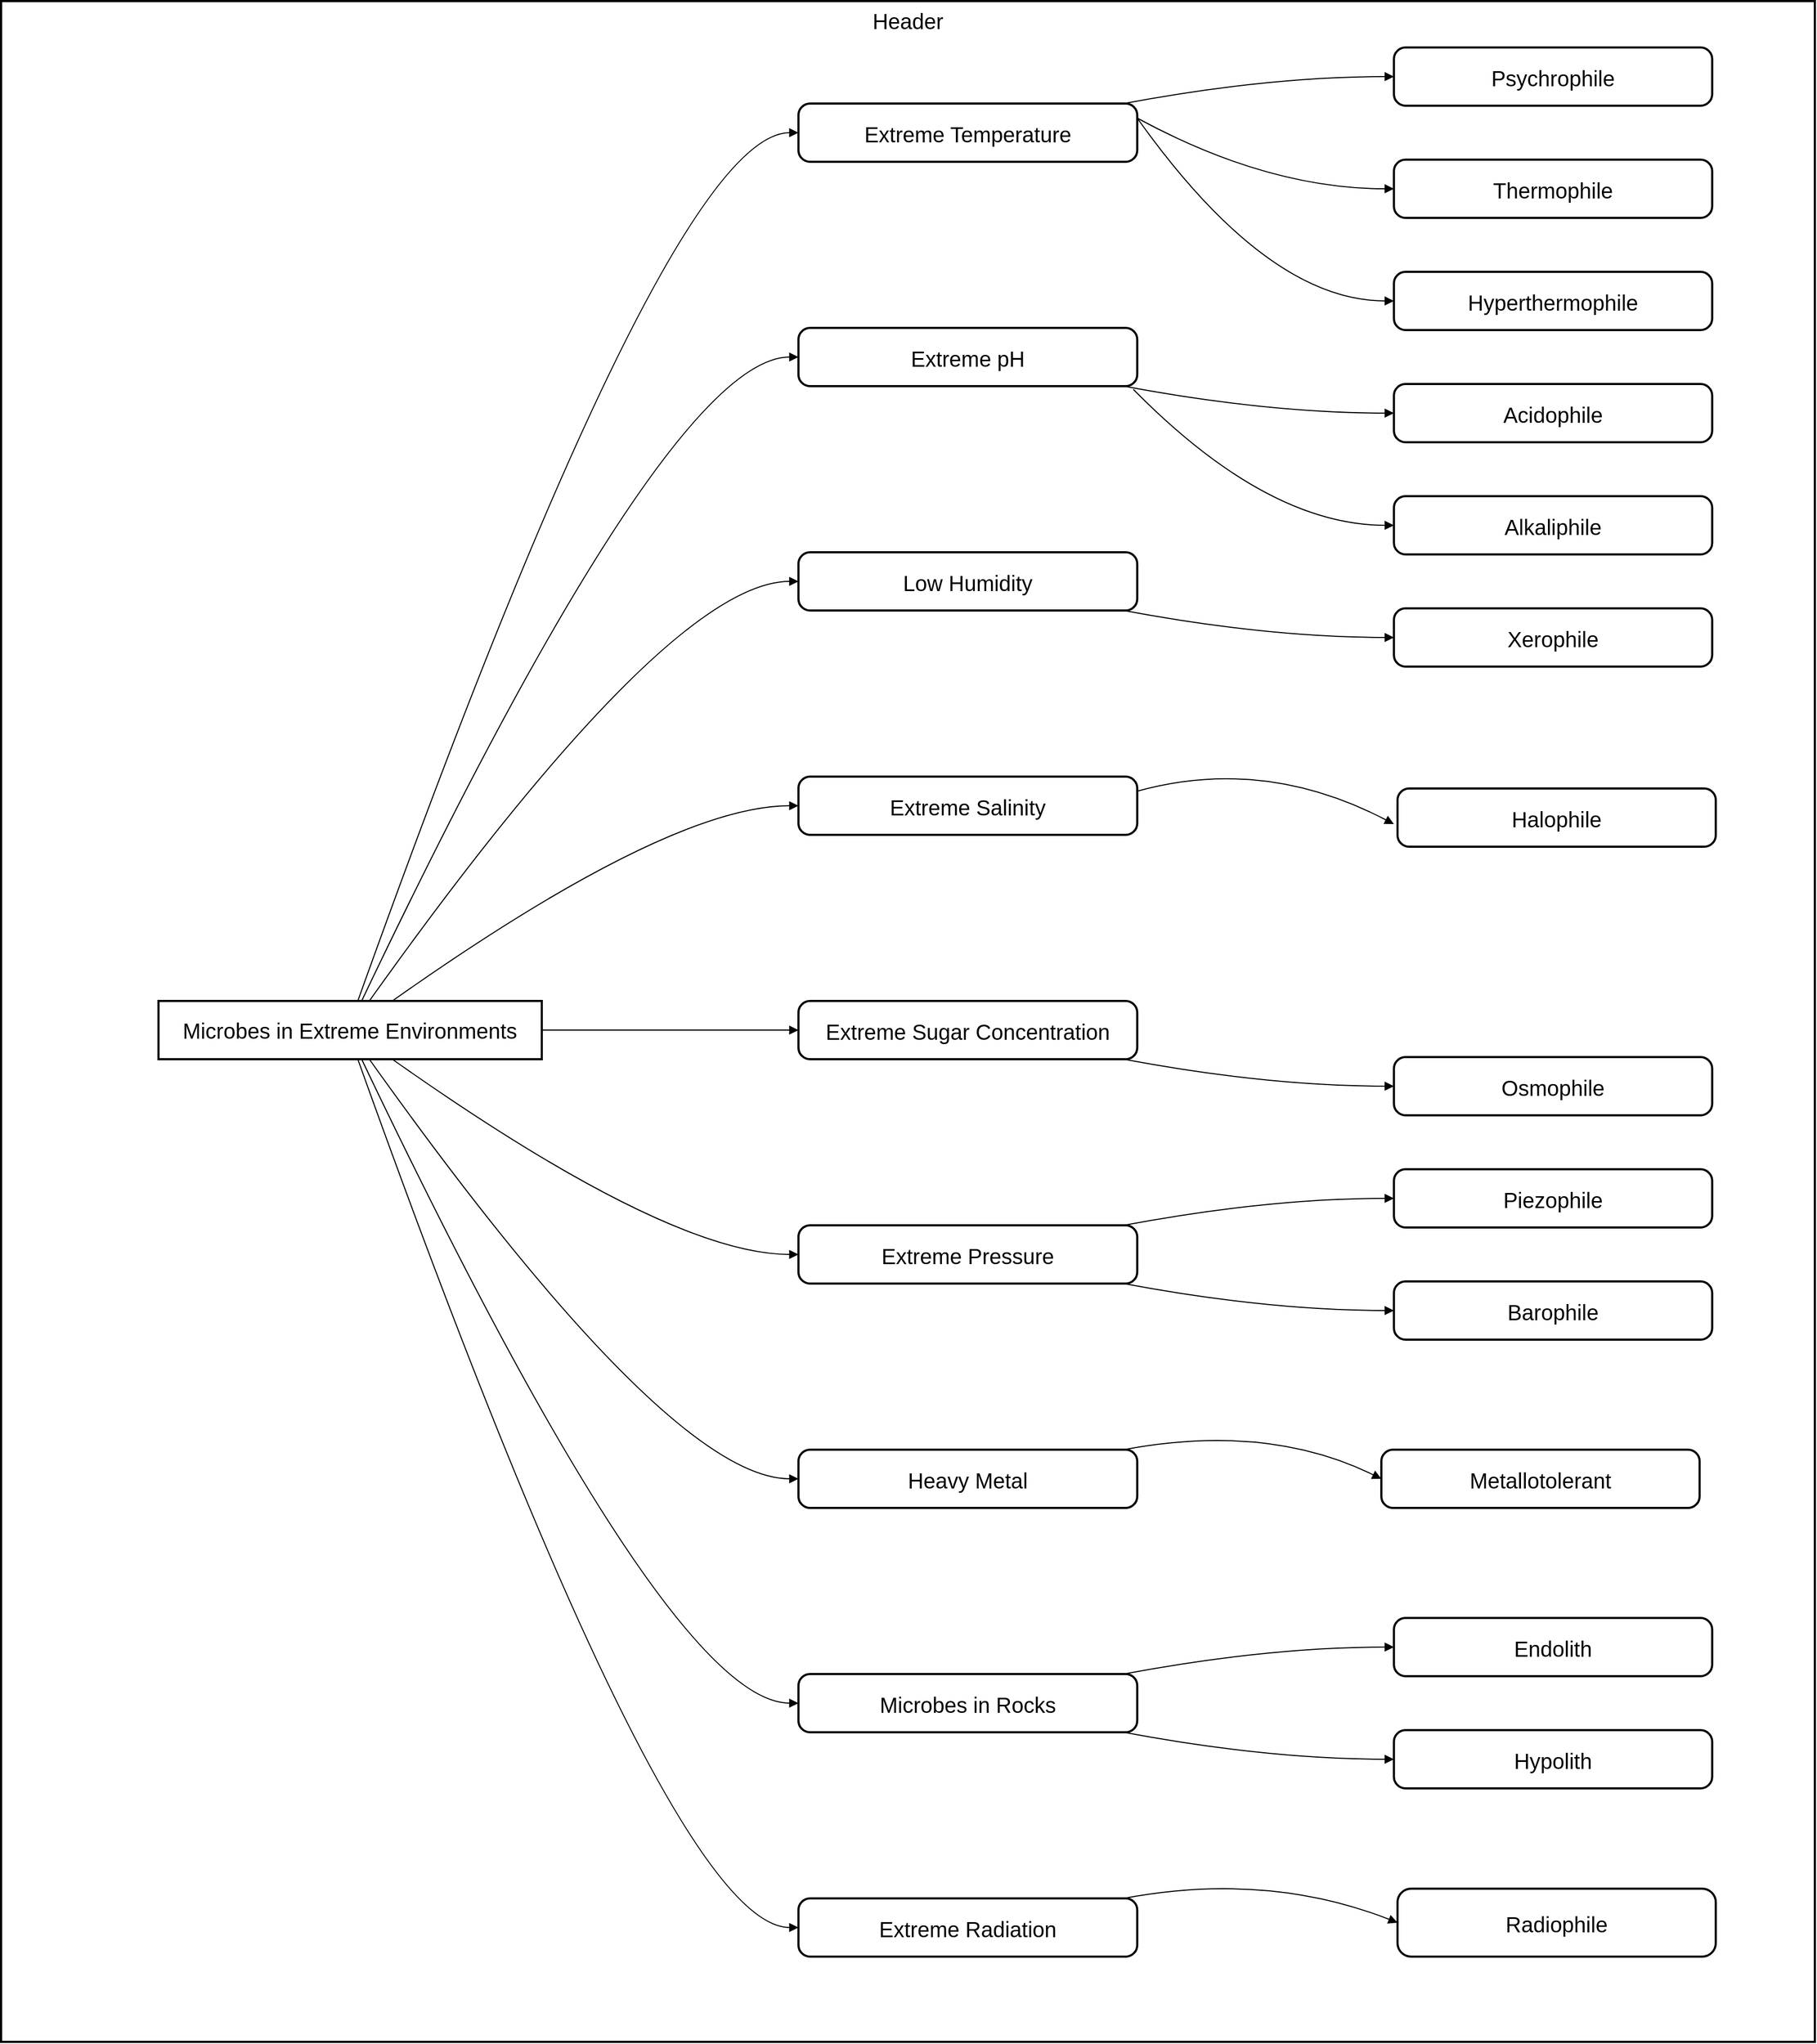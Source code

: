 <mxfile version="26.1.3">
  <diagram name="Page-1" id="1cxbnADfRglhzpuQFdE1">
    <mxGraphModel dx="3056" dy="2251" grid="1" gridSize="10" guides="1" tooltips="1" connect="1" arrows="1" fold="1" page="1" pageScale="1" pageWidth="850" pageHeight="1100" math="0" shadow="0">
      <root>
        <mxCell id="0" />
        <mxCell id="1" parent="0" />
        <mxCell id="2" value="Header" style="whiteSpace=wrap;strokeWidth=2;verticalAlign=top;fontSize=20;" parent="1" vertex="1">
          <mxGeometry x="-20" width="1682" height="1892" as="geometry" />
        </mxCell>
        <mxCell id="3" value="Microbes in Extreme Environments" style="whiteSpace=wrap;strokeWidth=2;fontSize=20;" parent="2" vertex="1">
          <mxGeometry x="145.985" y="927" width="355.442" height="54" as="geometry" />
        </mxCell>
        <mxCell id="4" value="Extreme Temperature" style="rounded=1;arcSize=20;strokeWidth=2;fontSize=20;" parent="2" vertex="1">
          <mxGeometry x="739.445" y="95" width="314.185" height="54" as="geometry" />
        </mxCell>
        <mxCell id="5" value="Psychrophile" style="rounded=1;arcSize=20;strokeWidth=2;fontSize=20;" parent="2" vertex="1">
          <mxGeometry x="1291.649" y="43" width="295.143" height="54" as="geometry" />
        </mxCell>
        <mxCell id="6" value="Thermophile" style="rounded=1;arcSize=20;strokeWidth=2;fontSize=20;" parent="2" vertex="1">
          <mxGeometry x="1291.649" y="147" width="295.143" height="54" as="geometry" />
        </mxCell>
        <mxCell id="7" value="Extreme pH" style="rounded=1;arcSize=20;strokeWidth=2;fontSize=20;" parent="2" vertex="1">
          <mxGeometry x="739.445" y="303" width="314.185" height="54" as="geometry" />
        </mxCell>
        <mxCell id="8" value="Hyperthermophile" style="rounded=1;arcSize=20;strokeWidth=2;fontSize=20;" parent="2" vertex="1">
          <mxGeometry x="1291.649" y="251" width="295.143" height="54" as="geometry" />
        </mxCell>
        <mxCell id="9" value="Acidophile" style="rounded=1;arcSize=20;strokeWidth=2;fontSize=20;" parent="2" vertex="1">
          <mxGeometry x="1291.649" y="355" width="295.143" height="54" as="geometry" />
        </mxCell>
        <mxCell id="10" value="Low Humidity" style="rounded=1;arcSize=20;strokeWidth=2;fontSize=20;" parent="2" vertex="1">
          <mxGeometry x="739.445" y="511" width="314.185" height="54" as="geometry" />
        </mxCell>
        <mxCell id="11" value="Alkaliphile" style="rounded=1;arcSize=20;strokeWidth=2;fontSize=20;" parent="2" vertex="1">
          <mxGeometry x="1291.649" y="459" width="295.143" height="54" as="geometry" />
        </mxCell>
        <mxCell id="12" value="Xerophile" style="rounded=1;arcSize=20;strokeWidth=2;fontSize=20;" parent="2" vertex="1">
          <mxGeometry x="1291.649" y="563" width="295.143" height="54" as="geometry" />
        </mxCell>
        <mxCell id="13" value="Extreme Salinity" style="rounded=1;arcSize=20;strokeWidth=2;fontSize=20;" parent="2" vertex="1">
          <mxGeometry x="739.445" y="719" width="314.185" height="54" as="geometry" />
        </mxCell>
        <mxCell id="14" value="Halophile" style="rounded=1;arcSize=20;strokeWidth=2;fontSize=20;" parent="2" vertex="1">
          <mxGeometry x="1294.999" y="730" width="295.143" height="54" as="geometry" />
        </mxCell>
        <mxCell id="16" value="Extreme Sugar Concentration" style="rounded=1;arcSize=20;strokeWidth=2;fontSize=20;" parent="2" vertex="1">
          <mxGeometry x="739.445" y="927" width="314.185" height="54" as="geometry" />
        </mxCell>
        <mxCell id="18" value="Osmophile" style="rounded=1;arcSize=20;strokeWidth=2;fontSize=20;" parent="2" vertex="1">
          <mxGeometry x="1291.649" y="979" width="295.143" height="54" as="geometry" />
        </mxCell>
        <mxCell id="19" value="Extreme Pressure" style="rounded=1;arcSize=20;strokeWidth=2;fontSize=20;" parent="2" vertex="1">
          <mxGeometry x="739.445" y="1135" width="314.185" height="54" as="geometry" />
        </mxCell>
        <mxCell id="20" value="Piezophile" style="rounded=1;arcSize=20;strokeWidth=2;fontSize=20;" parent="2" vertex="1">
          <mxGeometry x="1291.649" y="1083" width="295.143" height="54" as="geometry" />
        </mxCell>
        <mxCell id="21" value="Barophile" style="rounded=1;arcSize=20;strokeWidth=2;fontSize=20;" parent="2" vertex="1">
          <mxGeometry x="1291.649" y="1187" width="295.143" height="54" as="geometry" />
        </mxCell>
        <mxCell id="22" value="Heavy Metal" style="rounded=1;arcSize=20;strokeWidth=2;fontSize=20;" parent="2" vertex="1">
          <mxGeometry x="739.445" y="1343" width="314.185" height="54" as="geometry" />
        </mxCell>
        <mxCell id="23" value="Metallotolerant" style="rounded=1;arcSize=20;strokeWidth=2;fontSize=20;" parent="2" vertex="1">
          <mxGeometry x="1279.999" y="1343" width="295.143" height="54" as="geometry" />
        </mxCell>
        <mxCell id="25" value="Microbes in Rocks" style="rounded=1;arcSize=20;strokeWidth=2;fontSize=20;" parent="2" vertex="1">
          <mxGeometry x="739.445" y="1551" width="314.185" height="54" as="geometry" />
        </mxCell>
        <mxCell id="26" value="Endolith" style="rounded=1;arcSize=20;strokeWidth=2;fontSize=20;" parent="2" vertex="1">
          <mxGeometry x="1291.649" y="1499" width="295.143" height="54" as="geometry" />
        </mxCell>
        <mxCell id="27" value="Hypolith" style="rounded=1;arcSize=20;strokeWidth=2;fontSize=20;" parent="2" vertex="1">
          <mxGeometry x="1291.649" y="1603" width="295.143" height="54" as="geometry" />
        </mxCell>
        <mxCell id="28" value="Extreme Radiation " style="rounded=1;arcSize=20;strokeWidth=2;fontSize=20;" parent="2" vertex="1">
          <mxGeometry x="739.445" y="1759" width="314.185" height="54" as="geometry" />
        </mxCell>
        <mxCell id="29" value="Radiophile" style="rounded=1;arcSize=20;strokeWidth=2;fontSize=20;" parent="2" vertex="1">
          <mxGeometry x="1295" y="1750" width="295.14" height="63" as="geometry" />
        </mxCell>
        <mxCell id="31" value="" style="curved=1;startArrow=none;endArrow=block;exitX=0.52;exitY=0;entryX=0;entryY=0.5;" parent="2" source="3" target="4" edge="1">
          <mxGeometry relative="1" as="geometry">
            <Array as="points">
              <mxPoint x="618.849" y="122" />
            </Array>
          </mxGeometry>
        </mxCell>
        <mxCell id="32" value="" style="curved=1;startArrow=none;endArrow=block;exitX=0.96;exitY=0;entryX=0;entryY=0.5;" parent="2" source="4" target="5" edge="1">
          <mxGeometry relative="1" as="geometry">
            <Array as="points">
              <mxPoint x="1174.226" y="70" />
            </Array>
          </mxGeometry>
        </mxCell>
        <mxCell id="33" value="" style="curved=1;startArrow=none;endArrow=block;exitX=1;exitY=0.25;entryX=0;entryY=0.5;exitDx=0;exitDy=0;" parent="2" source="4" target="6" edge="1">
          <mxGeometry relative="1" as="geometry">
            <Array as="points">
              <mxPoint x="1174.226" y="174" />
            </Array>
          </mxGeometry>
        </mxCell>
        <mxCell id="34" value="" style="curved=1;startArrow=none;endArrow=block;exitX=0.53;exitY=0;entryX=0;entryY=0.5;" parent="2" source="3" target="7" edge="1">
          <mxGeometry relative="1" as="geometry">
            <Array as="points">
              <mxPoint x="618.849" y="330" />
            </Array>
          </mxGeometry>
        </mxCell>
        <mxCell id="35" value="" style="curved=1;startArrow=none;endArrow=block;entryX=0;entryY=0.5;exitX=1;exitY=0.25;exitDx=0;exitDy=0;" parent="2" source="4" target="8" edge="1">
          <mxGeometry relative="1" as="geometry">
            <Array as="points">
              <mxPoint x="1174.226" y="278" />
            </Array>
          </mxGeometry>
        </mxCell>
        <mxCell id="36" value="" style="curved=1;startArrow=none;endArrow=block;exitX=0.96;exitY=1;entryX=0;entryY=0.5;" parent="2" source="7" target="9" edge="1">
          <mxGeometry relative="1" as="geometry">
            <Array as="points">
              <mxPoint x="1174.226" y="382" />
            </Array>
          </mxGeometry>
        </mxCell>
        <mxCell id="37" value="" style="curved=1;startArrow=none;endArrow=block;exitX=0.55;exitY=0;entryX=0;entryY=0.5;" parent="2" source="3" target="10" edge="1">
          <mxGeometry relative="1" as="geometry">
            <Array as="points">
              <mxPoint x="618.849" y="538" />
            </Array>
          </mxGeometry>
        </mxCell>
        <mxCell id="38" value="" style="curved=1;startArrow=none;endArrow=block;entryX=0;entryY=0.5;" parent="2" target="11" edge="1">
          <mxGeometry relative="1" as="geometry">
            <Array as="points">
              <mxPoint x="1174.226" y="486" />
            </Array>
            <mxPoint x="1050" y="360" as="sourcePoint" />
          </mxGeometry>
        </mxCell>
        <mxCell id="39" value="" style="curved=1;startArrow=none;endArrow=block;exitX=0.96;exitY=1;entryX=0;entryY=0.5;" parent="2" source="10" target="12" edge="1">
          <mxGeometry relative="1" as="geometry">
            <Array as="points">
              <mxPoint x="1174.226" y="590" />
            </Array>
          </mxGeometry>
        </mxCell>
        <mxCell id="40" value="" style="curved=1;startArrow=none;endArrow=block;exitX=0.61;exitY=0;entryX=0;entryY=0.5;" parent="2" source="3" target="13" edge="1">
          <mxGeometry relative="1" as="geometry">
            <Array as="points">
              <mxPoint x="618.849" y="746" />
            </Array>
          </mxGeometry>
        </mxCell>
        <mxCell id="41" value="" style="curved=1;startArrow=none;endArrow=block;entryX=0;entryY=0.5;exitX=1;exitY=0.25;exitDx=0;exitDy=0;" parent="2" source="13" edge="1">
          <mxGeometry relative="1" as="geometry">
            <Array as="points">
              <mxPoint x="1170.876" y="700" />
            </Array>
            <mxPoint x="1037.713" y="725" as="sourcePoint" />
            <mxPoint x="1291.649" y="763" as="targetPoint" />
          </mxGeometry>
        </mxCell>
        <mxCell id="43" value="" style="curved=1;startArrow=none;endArrow=block;exitX=1;exitY=0.5;entryX=0;entryY=0.5;" parent="2" source="3" target="16" edge="1">
          <mxGeometry relative="1" as="geometry">
            <Array as="points" />
          </mxGeometry>
        </mxCell>
        <mxCell id="45" value="" style="curved=1;startArrow=none;endArrow=block;exitX=0.96;exitY=1;entryX=0;entryY=0.5;" parent="2" source="16" target="18" edge="1">
          <mxGeometry relative="1" as="geometry">
            <Array as="points">
              <mxPoint x="1174.226" y="1006" />
            </Array>
          </mxGeometry>
        </mxCell>
        <mxCell id="46" value="" style="curved=1;startArrow=none;endArrow=block;exitX=0.61;exitY=1;entryX=0;entryY=0.5;" parent="2" source="3" target="19" edge="1">
          <mxGeometry relative="1" as="geometry">
            <Array as="points">
              <mxPoint x="618.849" y="1162" />
            </Array>
          </mxGeometry>
        </mxCell>
        <mxCell id="47" value="" style="curved=1;startArrow=none;endArrow=block;exitX=0.96;exitY=0;entryX=0;entryY=0.5;" parent="2" source="19" target="20" edge="1">
          <mxGeometry relative="1" as="geometry">
            <Array as="points">
              <mxPoint x="1174.226" y="1110" />
            </Array>
          </mxGeometry>
        </mxCell>
        <mxCell id="48" value="" style="curved=1;startArrow=none;endArrow=block;exitX=0.96;exitY=1;entryX=0;entryY=0.5;" parent="2" source="19" target="21" edge="1">
          <mxGeometry relative="1" as="geometry">
            <Array as="points">
              <mxPoint x="1174.226" y="1214" />
            </Array>
          </mxGeometry>
        </mxCell>
        <mxCell id="49" value="" style="curved=1;startArrow=none;endArrow=block;exitX=0.55;exitY=1;entryX=0;entryY=0.5;" parent="2" source="3" target="22" edge="1">
          <mxGeometry relative="1" as="geometry">
            <Array as="points">
              <mxPoint x="618.849" y="1370" />
            </Array>
          </mxGeometry>
        </mxCell>
        <mxCell id="50" value="" style="curved=1;startArrow=none;endArrow=block;exitX=0.96;exitY=0;entryX=0;entryY=0.5;" parent="2" source="22" target="23" edge="1">
          <mxGeometry relative="1" as="geometry">
            <Array as="points">
              <mxPoint x="1174.226" y="1318" />
            </Array>
          </mxGeometry>
        </mxCell>
        <mxCell id="52" value="" style="curved=1;startArrow=none;endArrow=block;exitX=0.53;exitY=1;entryX=0;entryY=0.5;" parent="2" source="3" target="25" edge="1">
          <mxGeometry relative="1" as="geometry">
            <Array as="points">
              <mxPoint x="618.849" y="1578" />
            </Array>
          </mxGeometry>
        </mxCell>
        <mxCell id="53" value="" style="curved=1;startArrow=none;endArrow=block;exitX=0.96;exitY=0;entryX=0;entryY=0.5;" parent="2" source="25" target="26" edge="1">
          <mxGeometry relative="1" as="geometry">
            <Array as="points">
              <mxPoint x="1174.226" y="1526" />
            </Array>
          </mxGeometry>
        </mxCell>
        <mxCell id="54" value="" style="curved=1;startArrow=none;endArrow=block;exitX=0.96;exitY=1;entryX=0;entryY=0.5;" parent="2" source="25" target="27" edge="1">
          <mxGeometry relative="1" as="geometry">
            <Array as="points">
              <mxPoint x="1174.226" y="1630" />
            </Array>
          </mxGeometry>
        </mxCell>
        <mxCell id="55" value="" style="curved=1;startArrow=none;endArrow=block;exitX=0.52;exitY=1;entryX=0;entryY=0.5;" parent="2" source="3" target="28" edge="1">
          <mxGeometry relative="1" as="geometry">
            <Array as="points">
              <mxPoint x="618.849" y="1786" />
            </Array>
          </mxGeometry>
        </mxCell>
        <mxCell id="56" value="" style="curved=1;startArrow=none;endArrow=block;exitX=0.96;exitY=0;entryX=0;entryY=0.5;" parent="2" source="28" target="29" edge="1">
          <mxGeometry relative="1" as="geometry">
            <Array as="points">
              <mxPoint x="1174.226" y="1734" />
            </Array>
          </mxGeometry>
        </mxCell>
      </root>
    </mxGraphModel>
  </diagram>
</mxfile>
